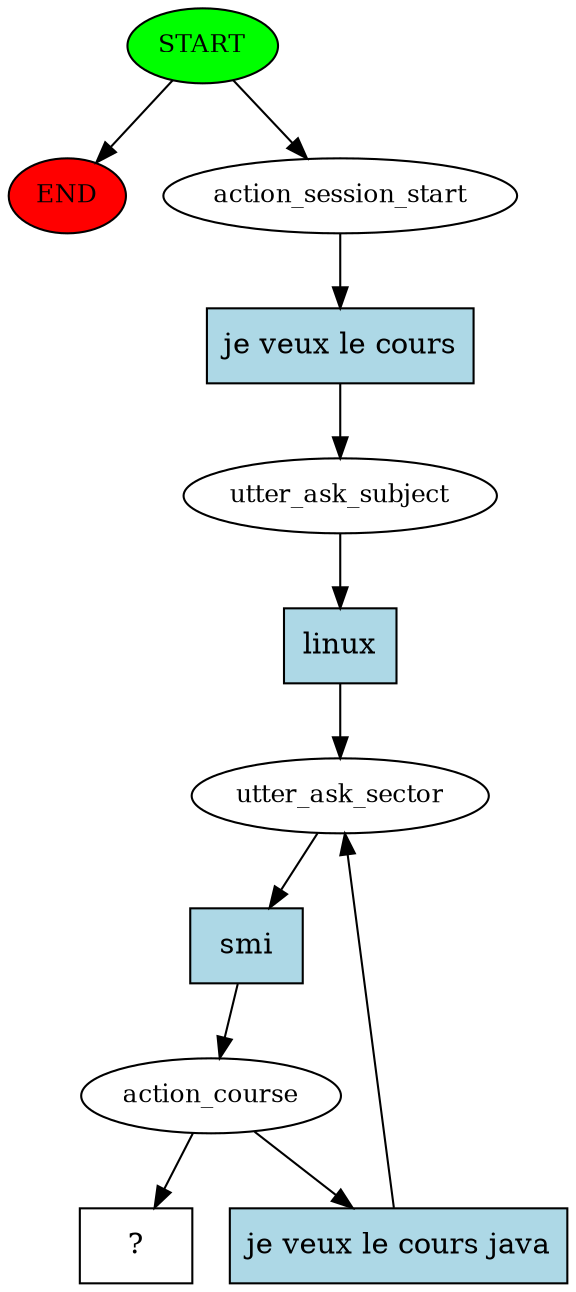 digraph  {
0 [class="start active", fillcolor=green, fontsize=12, label=START, style=filled];
"-1" [class=end, fillcolor=red, fontsize=12, label=END, style=filled];
1 [class=active, fontsize=12, label=action_session_start];
2 [class=active, fontsize=12, label=utter_ask_subject];
3 [class=active, fontsize=12, label=utter_ask_sector];
4 [class=active, fontsize=12, label=action_course];
7 [class="intent dashed active", label="  ?  ", shape=rect];
8 [class="intent active", fillcolor=lightblue, label="je veux le cours", shape=rect, style=filled];
9 [class="intent active", fillcolor=lightblue, label=linux, shape=rect, style=filled];
10 [class="intent active", fillcolor=lightblue, label=smi, shape=rect, style=filled];
11 [class="intent active", fillcolor=lightblue, label="je veux le cours java", shape=rect, style=filled];
0 -> "-1"  [class="", key=NONE, label=""];
0 -> 1  [class=active, key=NONE, label=""];
1 -> 8  [class=active, key=0];
2 -> 9  [class=active, key=0];
3 -> 10  [class=active, key=0];
4 -> 7  [class=active, key=NONE, label=""];
4 -> 11  [class=active, key=0];
8 -> 2  [class=active, key=0];
9 -> 3  [class=active, key=0];
10 -> 4  [class=active, key=0];
11 -> 3  [class=active, key=0];
}
